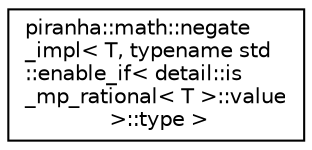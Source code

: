 digraph "Graphical Class Hierarchy"
{
  edge [fontname="Helvetica",fontsize="10",labelfontname="Helvetica",labelfontsize="10"];
  node [fontname="Helvetica",fontsize="10",shape=record];
  rankdir="LR";
  Node0 [label="piranha::math::negate\l_impl\< T, typename std\l::enable_if\< detail::is\l_mp_rational\< T \>::value\l \>::type \>",height=0.2,width=0.4,color="black", fillcolor="white", style="filled",URL="$structpiranha_1_1math_1_1negate__impl_3_01_t_00_01typename_01std_1_1enable__if_3_01detail_1_1is_bbea2002903163ec3614fda14a071bf4.html",tooltip="Specialisation of the piranha::math::negate() functor for piranha::mp_rational. "];
}
